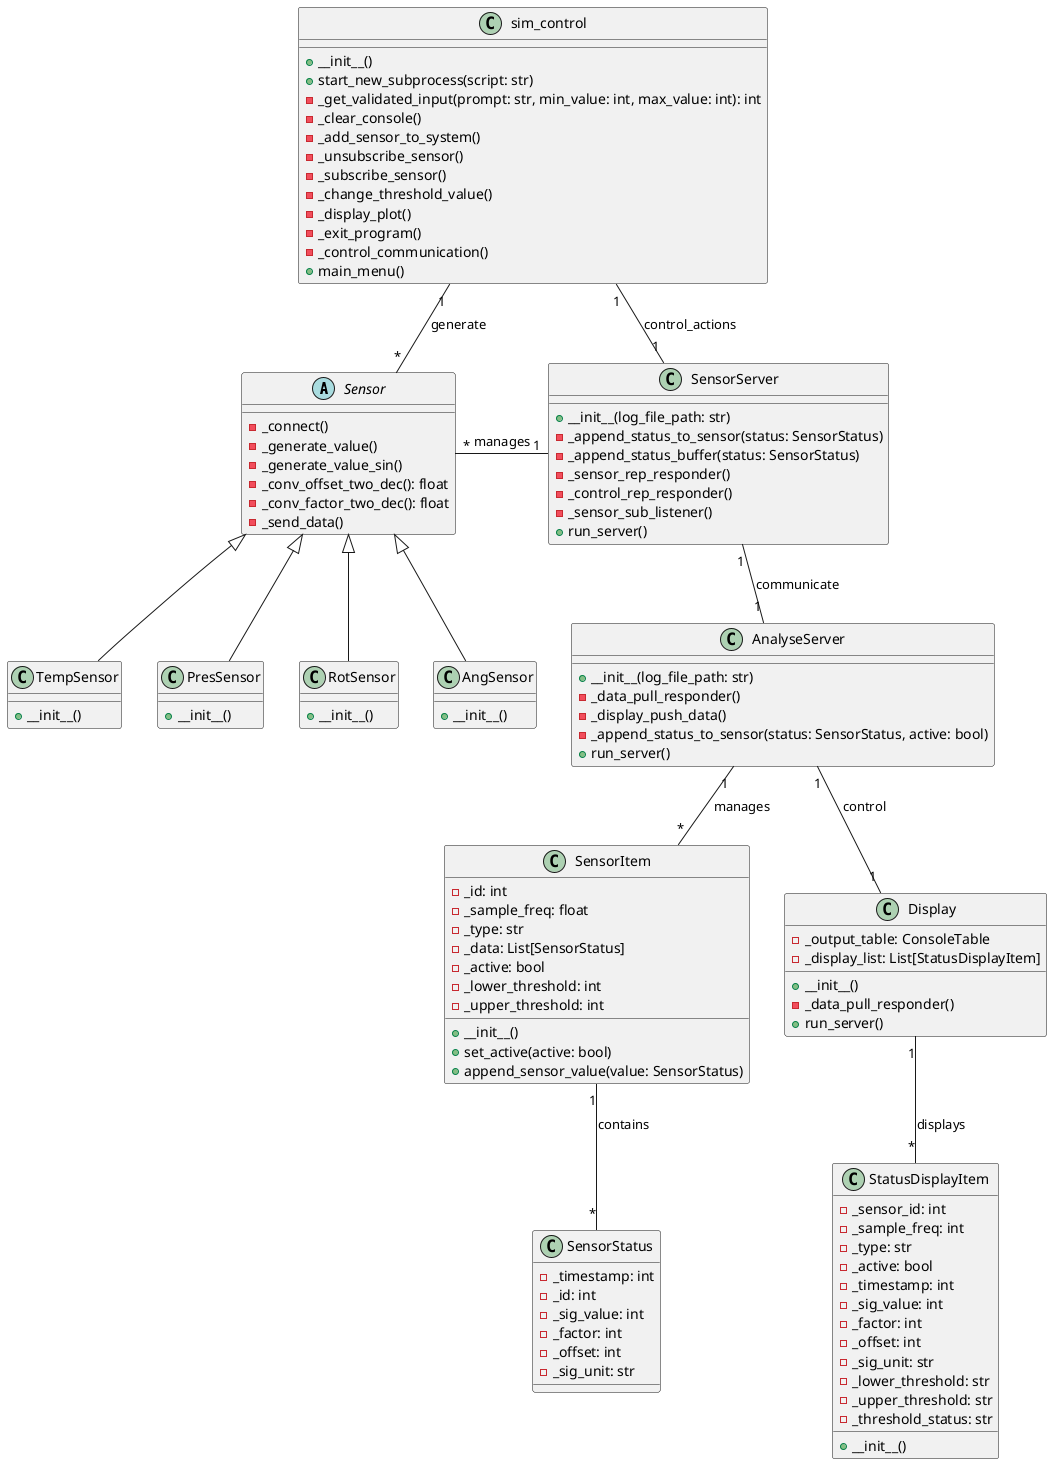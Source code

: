 @startuml

' Abstract class Sensor
abstract class Sensor {
  -_connect()
  -_generate_value()
  -_generate_value_sin()
  -_conv_offset_two_dec(): float
  -_conv_factor_two_dec(): float
  -_send_data()
}

' Concrete Sensor classes
class TempSensor {
  +__init__()
}

class PresSensor {
  +__init__()
}

class RotSensor {
  +__init__()
}

class AngSensor {
  +__init__()
}

' SensorServer class
class SensorServer {
  +__init__(log_file_path: str)
  -_append_status_to_sensor(status: SensorStatus)
  -_append_status_buffer(status: SensorStatus)
  -_sensor_rep_responder()
  -_control_rep_responder()
  -_sensor_sub_listener()
  +run_server()
}

' sim_control class
class sim_control {
  +__init__()
  +start_new_subprocess(script: str)
  -_get_validated_input(prompt: str, min_value: int, max_value: int): int
  -_clear_console()
  -_add_sensor_to_system()
  -_unsubscribe_sensor()
  -_subscribe_sensor()
  -_change_threshold_value()
  -_display_plot()
  -_exit_program()
  -_control_communication()
  +main_menu()
}

' SensorStatus class
class SensorStatus {
  -_timestamp: int
  -_id: int
  -_sig_value: int
  -_factor: int
  -_offset: int
  -_sig_unit: str
}

' SensorItem class
class SensorItem {
  -_id: int
  -_sample_freq: float
  -_type: str
  -_data: List[SensorStatus]
  -_active: bool
  -_lower_threshold: int
  -_upper_threshold: int
  +__init__()
  +set_active(active: bool)
  +append_sensor_value(value: SensorStatus)
}

' StatusDisplayItem class
class StatusDisplayItem {
  -_sensor_id: int
  -_sample_freq: int
  -_type: str
  -_active: bool
  -_timestamp: int
  -_sig_value: int
  -_factor: int
  -_offset: int
  -_sig_unit: str
  -_lower_threshold: str
  -_upper_threshold: str
  -_threshold_status: str
  +__init__()
}

' Display class
class Display {
  -_output_table: ConsoleTable
  -_display_list: List[StatusDisplayItem]
  +__init__()
  -_data_pull_responder()
  +run_server()
}

' AnalyseServer class
class AnalyseServer {
  +__init__(log_file_path: str)
  -_data_pull_responder()
  -_display_push_data()
  -_append_status_to_sensor(status: SensorStatus, active: bool)
  +run_server()
}

' Relationships
Sensor <|-- TempSensor
Sensor <|-- PresSensor
Sensor <|-- RotSensor
Sensor <|-- AngSensor

SensorServer "1" -left- "*" Sensor : manages
SensorServer "1" -- "1" AnalyseServer : communicate
AnalyseServer "1" -- "1" Display: control
sim_control "1" -- "*" Sensor : generate
sim_control "1" -- "1" SensorServer : control_actions
SensorItem "1" -- "*" SensorStatus : contains
AnalyseServer "1" -- "*" SensorItem : manages
Display "1" -- "*" StatusDisplayItem : displays

@enduml
